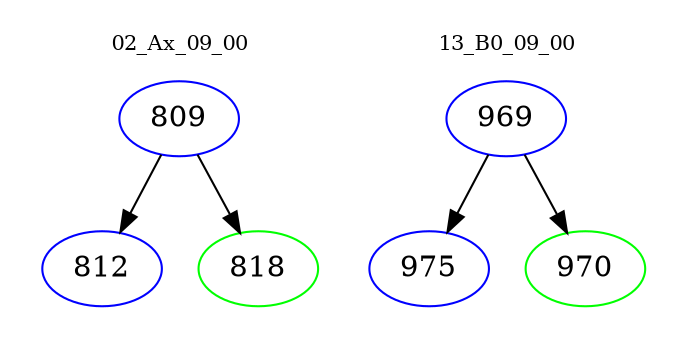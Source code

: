 digraph{
subgraph cluster_0 {
color = white
label = "02_Ax_09_00";
fontsize=10;
T0_809 [label="809", color="blue"]
T0_809 -> T0_812 [color="black"]
T0_812 [label="812", color="blue"]
T0_809 -> T0_818 [color="black"]
T0_818 [label="818", color="green"]
}
subgraph cluster_1 {
color = white
label = "13_B0_09_00";
fontsize=10;
T1_969 [label="969", color="blue"]
T1_969 -> T1_975 [color="black"]
T1_975 [label="975", color="blue"]
T1_969 -> T1_970 [color="black"]
T1_970 [label="970", color="green"]
}
}
